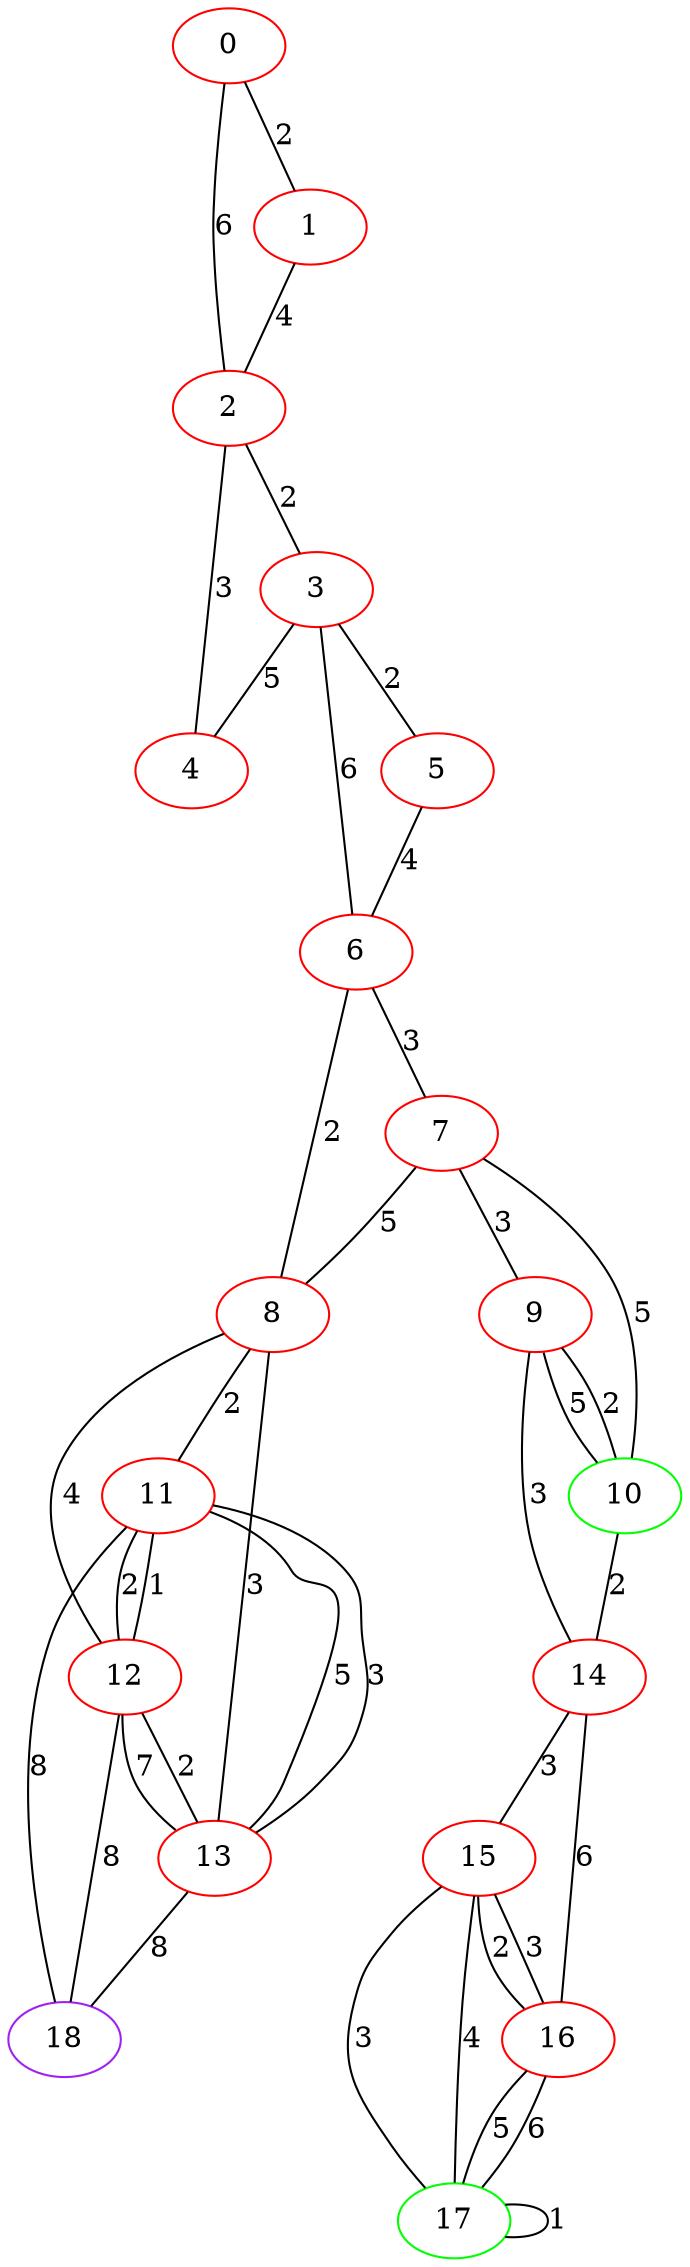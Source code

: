 graph "" {
0 [color=red, weight=1];
1 [color=red, weight=1];
2 [color=red, weight=1];
3 [color=red, weight=1];
4 [color=red, weight=1];
5 [color=red, weight=1];
6 [color=red, weight=1];
7 [color=red, weight=1];
8 [color=red, weight=1];
9 [color=red, weight=1];
10 [color=green, weight=2];
11 [color=red, weight=1];
12 [color=red, weight=1];
13 [color=red, weight=1];
14 [color=red, weight=1];
15 [color=red, weight=1];
16 [color=red, weight=1];
17 [color=green, weight=2];
18 [color=purple, weight=4];
0 -- 1  [key=0, label=2];
0 -- 2  [key=0, label=6];
1 -- 2  [key=0, label=4];
2 -- 3  [key=0, label=2];
2 -- 4  [key=0, label=3];
3 -- 4  [key=0, label=5];
3 -- 5  [key=0, label=2];
3 -- 6  [key=0, label=6];
5 -- 6  [key=0, label=4];
6 -- 8  [key=0, label=2];
6 -- 7  [key=0, label=3];
7 -- 8  [key=0, label=5];
7 -- 9  [key=0, label=3];
7 -- 10  [key=0, label=5];
8 -- 11  [key=0, label=2];
8 -- 12  [key=0, label=4];
8 -- 13  [key=0, label=3];
9 -- 10  [key=0, label=5];
9 -- 10  [key=1, label=2];
9 -- 14  [key=0, label=3];
10 -- 14  [key=0, label=2];
11 -- 18  [key=0, label=8];
11 -- 12  [key=0, label=2];
11 -- 12  [key=1, label=1];
11 -- 13  [key=0, label=5];
11 -- 13  [key=1, label=3];
12 -- 18  [key=0, label=8];
12 -- 13  [key=0, label=7];
12 -- 13  [key=1, label=2];
13 -- 18  [key=0, label=8];
14 -- 16  [key=0, label=6];
14 -- 15  [key=0, label=3];
15 -- 16  [key=0, label=2];
15 -- 16  [key=1, label=3];
15 -- 17  [key=0, label=3];
15 -- 17  [key=1, label=4];
16 -- 17  [key=0, label=5];
16 -- 17  [key=1, label=6];
17 -- 17  [key=0, label=1];
}
